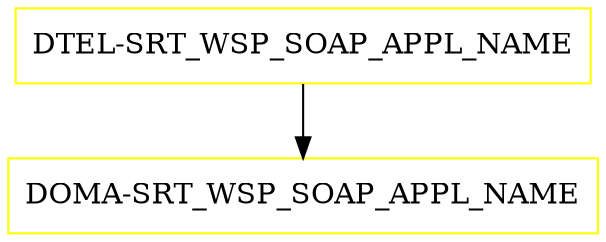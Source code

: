 digraph G {
  "DTEL-SRT_WSP_SOAP_APPL_NAME" [shape=box,color=yellow];
  "DOMA-SRT_WSP_SOAP_APPL_NAME" [shape=box,color=yellow,URL="./DOMA_SRT_WSP_SOAP_APPL_NAME.html"];
  "DTEL-SRT_WSP_SOAP_APPL_NAME" -> "DOMA-SRT_WSP_SOAP_APPL_NAME";
}
